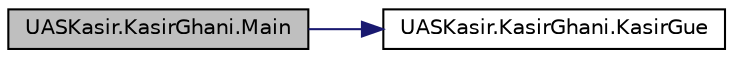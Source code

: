 digraph "UASKasir.KasirGhani.Main"
{
 // LATEX_PDF_SIZE
  edge [fontname="Helvetica",fontsize="10",labelfontname="Helvetica",labelfontsize="10"];
  node [fontname="Helvetica",fontsize="10",shape=record];
  rankdir="LR";
  Node1 [label="UASKasir.KasirGhani.Main",height=0.2,width=0.4,color="black", fillcolor="grey75", style="filled", fontcolor="black",tooltip=" "];
  Node1 -> Node2 [color="midnightblue",fontsize="10",style="solid",fontname="Helvetica"];
  Node2 [label="UASKasir.KasirGhani.KasirGue",height=0.2,width=0.4,color="black", fillcolor="white", style="filled",URL="$d2/db0/class_u_a_s_kasir_1_1_kasir_ghani.html#a966b6395f07163c8446ee2c680f87557",tooltip=" "];
}
